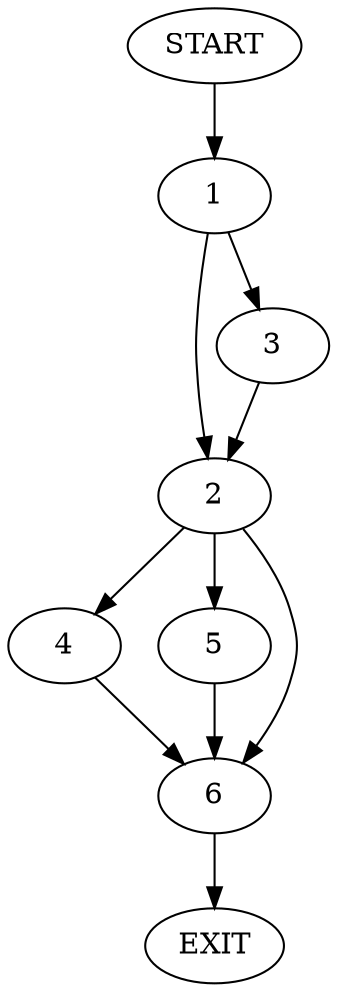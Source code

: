 digraph {
0 [label="START"]
7 [label="EXIT"]
0 -> 1
1 -> 2
1 -> 3
3 -> 2
2 -> 4
2 -> 5
2 -> 6
4 -> 6
5 -> 6
6 -> 7
}
